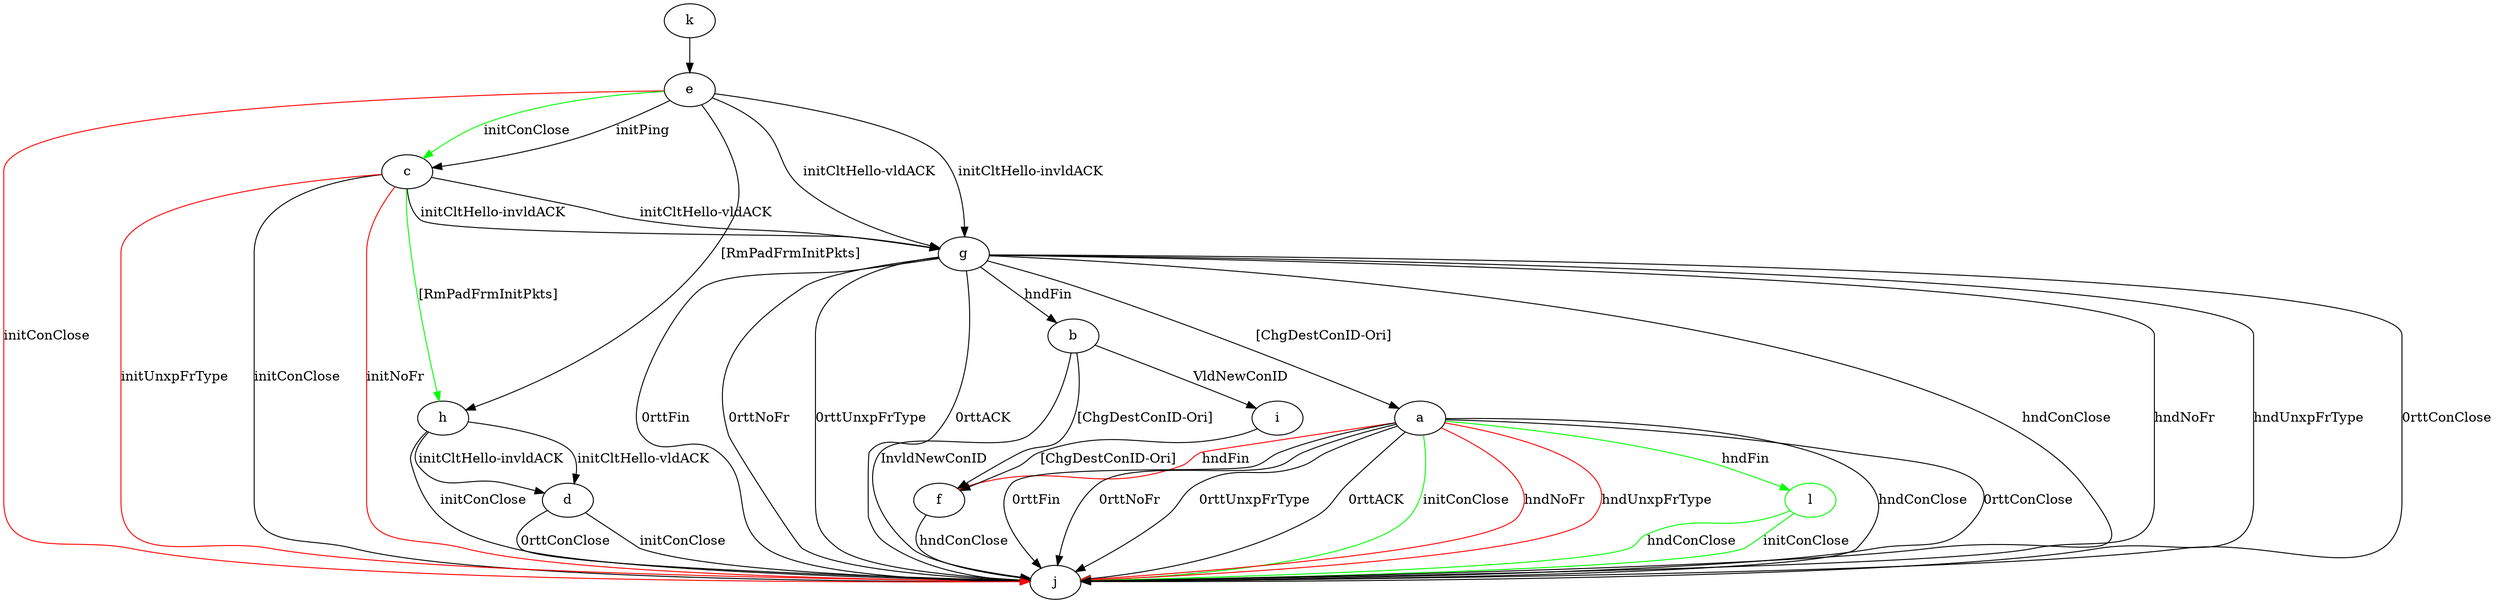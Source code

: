 digraph "" {
	a -> f	[key=0,
		color=red,
		label="hndFin "];
	a -> j	[key=0,
		label="hndConClose "];
	a -> j	[key=1,
		label="0rttConClose "];
	a -> j	[key=2,
		label="0rttFin "];
	a -> j	[key=3,
		label="0rttNoFr "];
	a -> j	[key=4,
		label="0rttUnxpFrType "];
	a -> j	[key=5,
		label="0rttACK "];
	a -> j	[key=6,
		color=green,
		label="initConClose "];
	a -> j	[key=7,
		color=red,
		label="hndNoFr "];
	a -> j	[key=8,
		color=red,
		label="hndUnxpFrType "];
	l	[color=green];
	a -> l	[key=0,
		color=green,
		label="hndFin "];
	b -> f	[key=0,
		label="[ChgDestConID-Ori] "];
	b -> i	[key=0,
		label="VldNewConID "];
	b -> j	[key=0,
		label="InvldNewConID "];
	c -> g	[key=0,
		label="initCltHello-vldACK "];
	c -> g	[key=1,
		label="initCltHello-invldACK "];
	c -> h	[key=0,
		color=green,
		label="[RmPadFrmInitPkts] "];
	c -> j	[key=0,
		label="initConClose "];
	c -> j	[key=1,
		color=red,
		label="initNoFr "];
	c -> j	[key=2,
		color=red,
		label="initUnxpFrType "];
	d -> j	[key=0,
		label="initConClose "];
	d -> j	[key=1,
		label="0rttConClose "];
	e -> c	[key=0,
		label="initPing "];
	e -> c	[key=1,
		color=green,
		label="initConClose "];
	e -> g	[key=0,
		label="initCltHello-vldACK "];
	e -> g	[key=1,
		label="initCltHello-invldACK "];
	e -> h	[key=0,
		label="[RmPadFrmInitPkts] "];
	e -> j	[key=0,
		color=red,
		label="initConClose "];
	f -> j	[key=0,
		label="hndConClose "];
	g -> a	[key=0,
		label="[ChgDestConID-Ori] "];
	g -> b	[key=0,
		label="hndFin "];
	g -> j	[key=0,
		label="hndConClose "];
	g -> j	[key=1,
		label="hndNoFr "];
	g -> j	[key=2,
		label="hndUnxpFrType "];
	g -> j	[key=3,
		label="0rttConClose "];
	g -> j	[key=4,
		label="0rttFin "];
	g -> j	[key=5,
		label="0rttNoFr "];
	g -> j	[key=6,
		label="0rttUnxpFrType "];
	g -> j	[key=7,
		label="0rttACK "];
	h -> d	[key=0,
		label="initCltHello-vldACK "];
	h -> d	[key=1,
		label="initCltHello-invldACK "];
	h -> j	[key=0,
		label="initConClose "];
	i -> f	[key=0,
		label="[ChgDestConID-Ori] "];
	k -> e	[key=0];
	l -> j	[key=0,
		color=green,
		label="initConClose "];
	l -> j	[key=1,
		color=green,
		label="hndConClose "];
}
